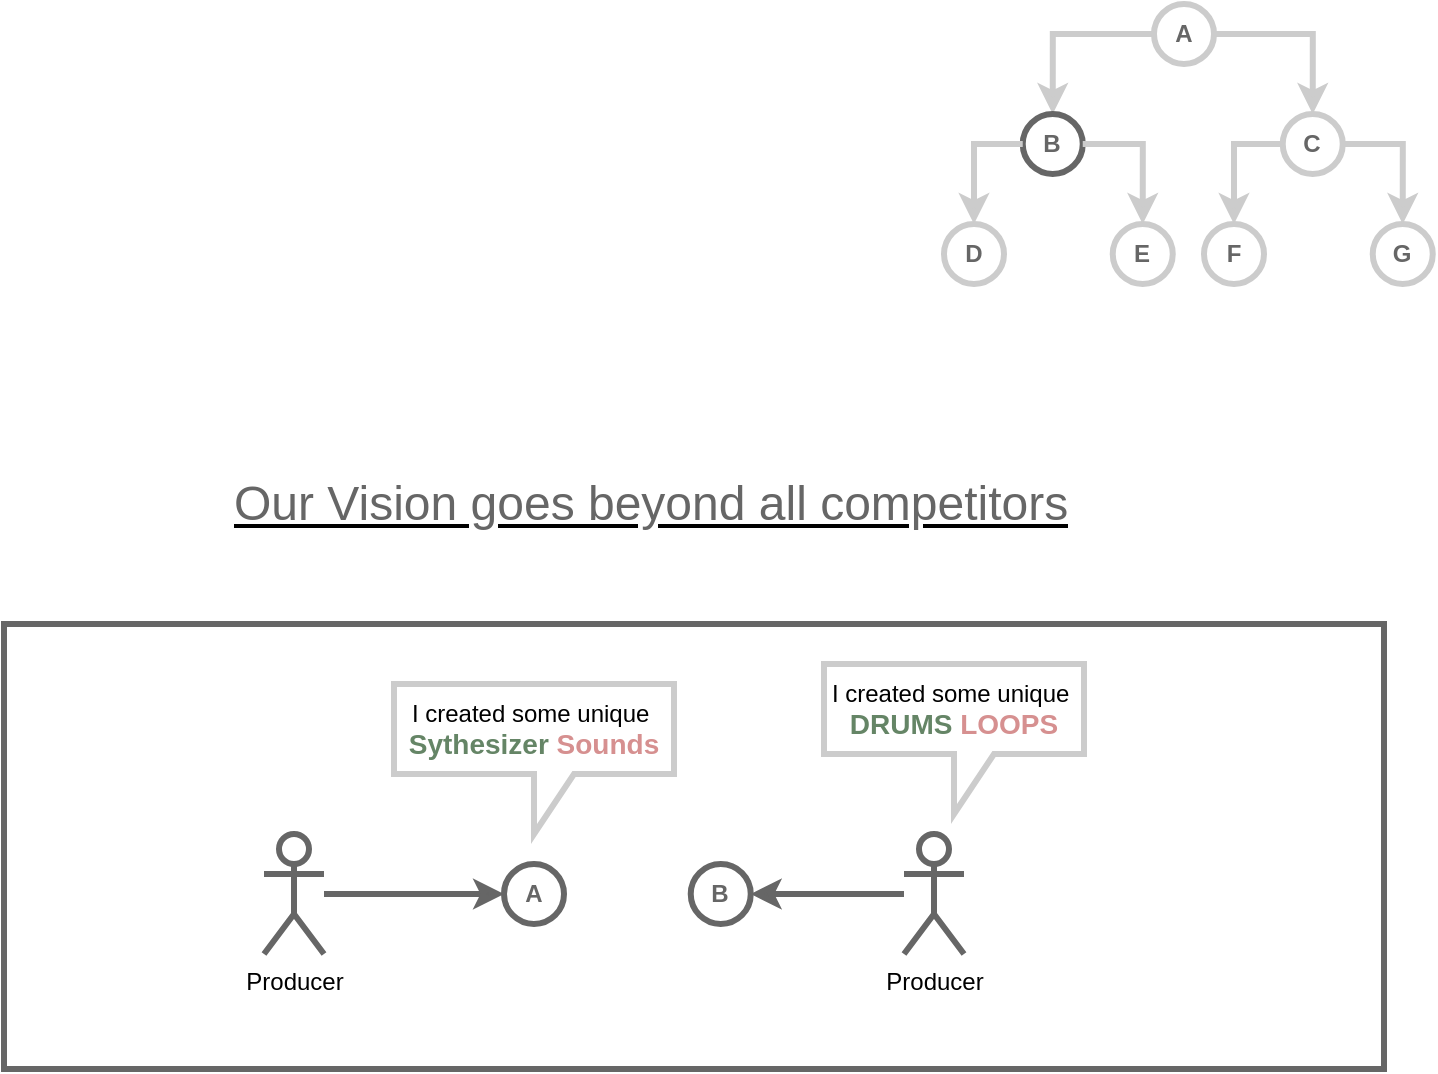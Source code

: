 <mxfile version="14.9.0" type="github">
  <diagram id="7stmQRO2gU4PTb0LuIHA" name="Our_Vision">
    <mxGraphModel dx="1119" dy="644" grid="1" gridSize="10" guides="1" tooltips="1" connect="1" arrows="1" fold="1" page="1" pageScale="1" pageWidth="827" pageHeight="1169" math="0" shadow="0">
      <root>
        <mxCell id="0" />
        <mxCell id="1" parent="0" />
        <mxCell id="s-xp1pqlzb6VG6QAFs1--28" value="" style="rounded=0;whiteSpace=wrap;html=1;strokeColor=#666666;strokeWidth=3;" vertex="1" parent="1">
          <mxGeometry x="10.0" y="330" width="690" height="222.5" as="geometry" />
        </mxCell>
        <mxCell id="s-xp1pqlzb6VG6QAFs1--1" style="edgeStyle=orthogonalEdgeStyle;rounded=0;orthogonalLoop=1;jettySize=auto;html=1;entryX=0.5;entryY=0;entryDx=0;entryDy=0;strokeWidth=3;strokeColor=#CCCCCC;" edge="1" parent="1" source="s-xp1pqlzb6VG6QAFs1--3" target="s-xp1pqlzb6VG6QAFs1--5">
          <mxGeometry relative="1" as="geometry" />
        </mxCell>
        <mxCell id="s-xp1pqlzb6VG6QAFs1--2" style="edgeStyle=orthogonalEdgeStyle;rounded=0;orthogonalLoop=1;jettySize=auto;html=1;entryX=0.5;entryY=0;entryDx=0;entryDy=0;strokeWidth=3;strokeColor=#CCCCCC;" edge="1" parent="1" source="s-xp1pqlzb6VG6QAFs1--3" target="s-xp1pqlzb6VG6QAFs1--10">
          <mxGeometry relative="1" as="geometry" />
        </mxCell>
        <mxCell id="s-xp1pqlzb6VG6QAFs1--3" value="&lt;font color=&quot;#666666&quot;&gt;&lt;b&gt;A&lt;/b&gt;&lt;/font&gt;" style="ellipse;whiteSpace=wrap;html=1;aspect=fixed;strokeWidth=3;strokeColor=#CCCCCC;" vertex="1" parent="1">
          <mxGeometry x="585" y="20" width="30" height="30" as="geometry" />
        </mxCell>
        <mxCell id="s-xp1pqlzb6VG6QAFs1--4" value="" style="group" vertex="1" connectable="0" parent="1">
          <mxGeometry x="480" y="75" width="114.37" height="85" as="geometry" />
        </mxCell>
        <mxCell id="s-xp1pqlzb6VG6QAFs1--5" value="&lt;font color=&quot;#666666&quot;&gt;&lt;b&gt;B&lt;/b&gt;&lt;/font&gt;" style="ellipse;whiteSpace=wrap;html=1;aspect=fixed;strokeWidth=3;strokeColor=#666666;" vertex="1" parent="s-xp1pqlzb6VG6QAFs1--4">
          <mxGeometry x="39.37" width="30" height="30" as="geometry" />
        </mxCell>
        <mxCell id="s-xp1pqlzb6VG6QAFs1--6" value="&lt;font color=&quot;#666666&quot;&gt;&lt;b&gt;E&lt;/b&gt;&lt;/font&gt;" style="ellipse;whiteSpace=wrap;html=1;aspect=fixed;strokeWidth=3;strokeColor=#CCCCCC;" vertex="1" parent="s-xp1pqlzb6VG6QAFs1--4">
          <mxGeometry x="84.37" y="55" width="30" height="30" as="geometry" />
        </mxCell>
        <mxCell id="s-xp1pqlzb6VG6QAFs1--7" style="edgeStyle=orthogonalEdgeStyle;rounded=0;orthogonalLoop=1;jettySize=auto;html=1;entryX=0.5;entryY=0;entryDx=0;entryDy=0;strokeWidth=3;strokeColor=#CCCCCC;" edge="1" parent="s-xp1pqlzb6VG6QAFs1--4" source="s-xp1pqlzb6VG6QAFs1--5" target="s-xp1pqlzb6VG6QAFs1--6">
          <mxGeometry relative="1" as="geometry" />
        </mxCell>
        <mxCell id="s-xp1pqlzb6VG6QAFs1--8" value="&lt;font color=&quot;#666666&quot; size=&quot;1&quot;&gt;&lt;b style=&quot;font-size: 12px&quot;&gt;D&lt;/b&gt;&lt;/font&gt;" style="ellipse;whiteSpace=wrap;html=1;aspect=fixed;strokeWidth=3;strokeColor=#CCCCCC;" vertex="1" parent="s-xp1pqlzb6VG6QAFs1--4">
          <mxGeometry y="55" width="30" height="30" as="geometry" />
        </mxCell>
        <mxCell id="s-xp1pqlzb6VG6QAFs1--9" style="edgeStyle=orthogonalEdgeStyle;rounded=0;orthogonalLoop=1;jettySize=auto;html=1;entryX=0.5;entryY=0;entryDx=0;entryDy=0;strokeWidth=3;strokeColor=#CCCCCC;" edge="1" parent="s-xp1pqlzb6VG6QAFs1--4" source="s-xp1pqlzb6VG6QAFs1--5" target="s-xp1pqlzb6VG6QAFs1--8">
          <mxGeometry relative="1" as="geometry" />
        </mxCell>
        <mxCell id="s-xp1pqlzb6VG6QAFs1--10" value="&lt;font color=&quot;#666666&quot;&gt;&lt;b&gt;C&lt;/b&gt;&lt;/font&gt;" style="ellipse;whiteSpace=wrap;html=1;aspect=fixed;strokeWidth=3;strokeColor=#CCCCCC;" vertex="1" parent="1">
          <mxGeometry x="649.37" y="75" width="30" height="30" as="geometry" />
        </mxCell>
        <mxCell id="s-xp1pqlzb6VG6QAFs1--11" value="&lt;font color=&quot;#666666&quot;&gt;&lt;b&gt;G&lt;/b&gt;&lt;/font&gt;" style="ellipse;whiteSpace=wrap;html=1;aspect=fixed;strokeWidth=3;strokeColor=#CCCCCC;" vertex="1" parent="1">
          <mxGeometry x="694.37" y="130" width="30" height="30" as="geometry" />
        </mxCell>
        <mxCell id="s-xp1pqlzb6VG6QAFs1--12" style="edgeStyle=orthogonalEdgeStyle;rounded=0;orthogonalLoop=1;jettySize=auto;html=1;entryX=0.5;entryY=0;entryDx=0;entryDy=0;strokeWidth=3;strokeColor=#CCCCCC;" edge="1" parent="1" source="s-xp1pqlzb6VG6QAFs1--10" target="s-xp1pqlzb6VG6QAFs1--11">
          <mxGeometry relative="1" as="geometry" />
        </mxCell>
        <mxCell id="s-xp1pqlzb6VG6QAFs1--13" value="&lt;font color=&quot;#666666&quot;&gt;&lt;b&gt;F&lt;/b&gt;&lt;/font&gt;" style="ellipse;whiteSpace=wrap;html=1;aspect=fixed;strokeWidth=3;strokeColor=#CCCCCC;" vertex="1" parent="1">
          <mxGeometry x="610" y="130" width="30" height="30" as="geometry" />
        </mxCell>
        <mxCell id="s-xp1pqlzb6VG6QAFs1--14" style="edgeStyle=orthogonalEdgeStyle;rounded=0;orthogonalLoop=1;jettySize=auto;html=1;entryX=0.5;entryY=0;entryDx=0;entryDy=0;strokeWidth=3;strokeColor=#CCCCCC;" edge="1" parent="1" source="s-xp1pqlzb6VG6QAFs1--10" target="s-xp1pqlzb6VG6QAFs1--13">
          <mxGeometry relative="1" as="geometry" />
        </mxCell>
        <mxCell id="s-xp1pqlzb6VG6QAFs1--15" value="&lt;font color=&quot;#666666&quot;&gt;&lt;b&gt;A&lt;/b&gt;&lt;/font&gt;" style="ellipse;whiteSpace=wrap;html=1;aspect=fixed;strokeWidth=3;strokeColor=#666666;" vertex="1" parent="1">
          <mxGeometry x="260" y="450" width="30" height="30" as="geometry" />
        </mxCell>
        <mxCell id="s-xp1pqlzb6VG6QAFs1--16" value="&lt;font color=&quot;#666666&quot;&gt;&lt;b&gt;B&lt;/b&gt;&lt;/font&gt;" style="ellipse;whiteSpace=wrap;html=1;aspect=fixed;strokeWidth=3;strokeColor=#666666;" vertex="1" parent="1">
          <mxGeometry x="353.37" y="450" width="30" height="30" as="geometry" />
        </mxCell>
        <mxCell id="s-xp1pqlzb6VG6QAFs1--17" value="&lt;h1&gt;&lt;span style=&quot;font-weight: normal&quot;&gt;&lt;u&gt;&lt;font color=&quot;#666666&quot;&gt;Our Vision goes beyond all competitors&lt;/font&gt;&lt;/u&gt;&lt;/span&gt;&lt;/h1&gt;" style="text;html=1;strokeColor=none;fillColor=none;spacing=5;spacingTop=-20;whiteSpace=wrap;overflow=hidden;rounded=0;" vertex="1" parent="1">
          <mxGeometry x="120" y="250" width="430" height="40" as="geometry" />
        </mxCell>
        <mxCell id="s-xp1pqlzb6VG6QAFs1--18" value="I created some unique&amp;nbsp;&lt;br&gt;&lt;b&gt;&lt;font style=&quot;font-size: 14px&quot;&gt;&lt;font color=&quot;#658566&quot;&gt;DRUMS&lt;/font&gt; &lt;font color=&quot;#d69090&quot;&gt;LOOPS&lt;/font&gt;&lt;/font&gt;&lt;/b&gt;" style="shape=callout;whiteSpace=wrap;html=1;perimeter=calloutPerimeter;strokeColor=#CCCCCC;strokeWidth=3;" vertex="1" parent="1">
          <mxGeometry x="420" y="350" width="130" height="75" as="geometry" />
        </mxCell>
        <mxCell id="s-xp1pqlzb6VG6QAFs1--21" value="" style="edgeStyle=orthogonalEdgeStyle;rounded=0;orthogonalLoop=1;jettySize=auto;html=1;strokeWidth=3;strokeColor=#666666;" edge="1" parent="1" source="s-xp1pqlzb6VG6QAFs1--20" target="s-xp1pqlzb6VG6QAFs1--16">
          <mxGeometry relative="1" as="geometry" />
        </mxCell>
        <mxCell id="s-xp1pqlzb6VG6QAFs1--20" value="Producer" style="shape=umlActor;verticalLabelPosition=bottom;verticalAlign=top;html=1;outlineConnect=0;strokeColor=#666666;strokeWidth=3;" vertex="1" parent="1">
          <mxGeometry x="460" y="435" width="30" height="60" as="geometry" />
        </mxCell>
        <mxCell id="s-xp1pqlzb6VG6QAFs1--24" value="" style="edgeStyle=orthogonalEdgeStyle;rounded=0;orthogonalLoop=1;jettySize=auto;html=1;strokeWidth=3;strokeColor=#666666;" edge="1" parent="1" source="s-xp1pqlzb6VG6QAFs1--23" target="s-xp1pqlzb6VG6QAFs1--15">
          <mxGeometry relative="1" as="geometry" />
        </mxCell>
        <mxCell id="s-xp1pqlzb6VG6QAFs1--23" value="Producer" style="shape=umlActor;verticalLabelPosition=bottom;verticalAlign=top;html=1;outlineConnect=0;strokeColor=#666666;strokeWidth=3;" vertex="1" parent="1">
          <mxGeometry x="140" y="435" width="30" height="60" as="geometry" />
        </mxCell>
        <mxCell id="s-xp1pqlzb6VG6QAFs1--27" value="I created some unique&amp;nbsp;&lt;br&gt;&lt;b&gt;&lt;font style=&quot;font-size: 14px&quot;&gt;&lt;font color=&quot;#658566&quot;&gt;Sythesizer&lt;/font&gt;&amp;nbsp;&lt;font color=&quot;#d69090&quot;&gt;Sounds&lt;/font&gt;&lt;/font&gt;&lt;/b&gt;" style="shape=callout;whiteSpace=wrap;html=1;perimeter=calloutPerimeter;strokeColor=#CCCCCC;strokeWidth=3;" vertex="1" parent="1">
          <mxGeometry x="205" y="360" width="140" height="75" as="geometry" />
        </mxCell>
      </root>
    </mxGraphModel>
  </diagram>
</mxfile>
